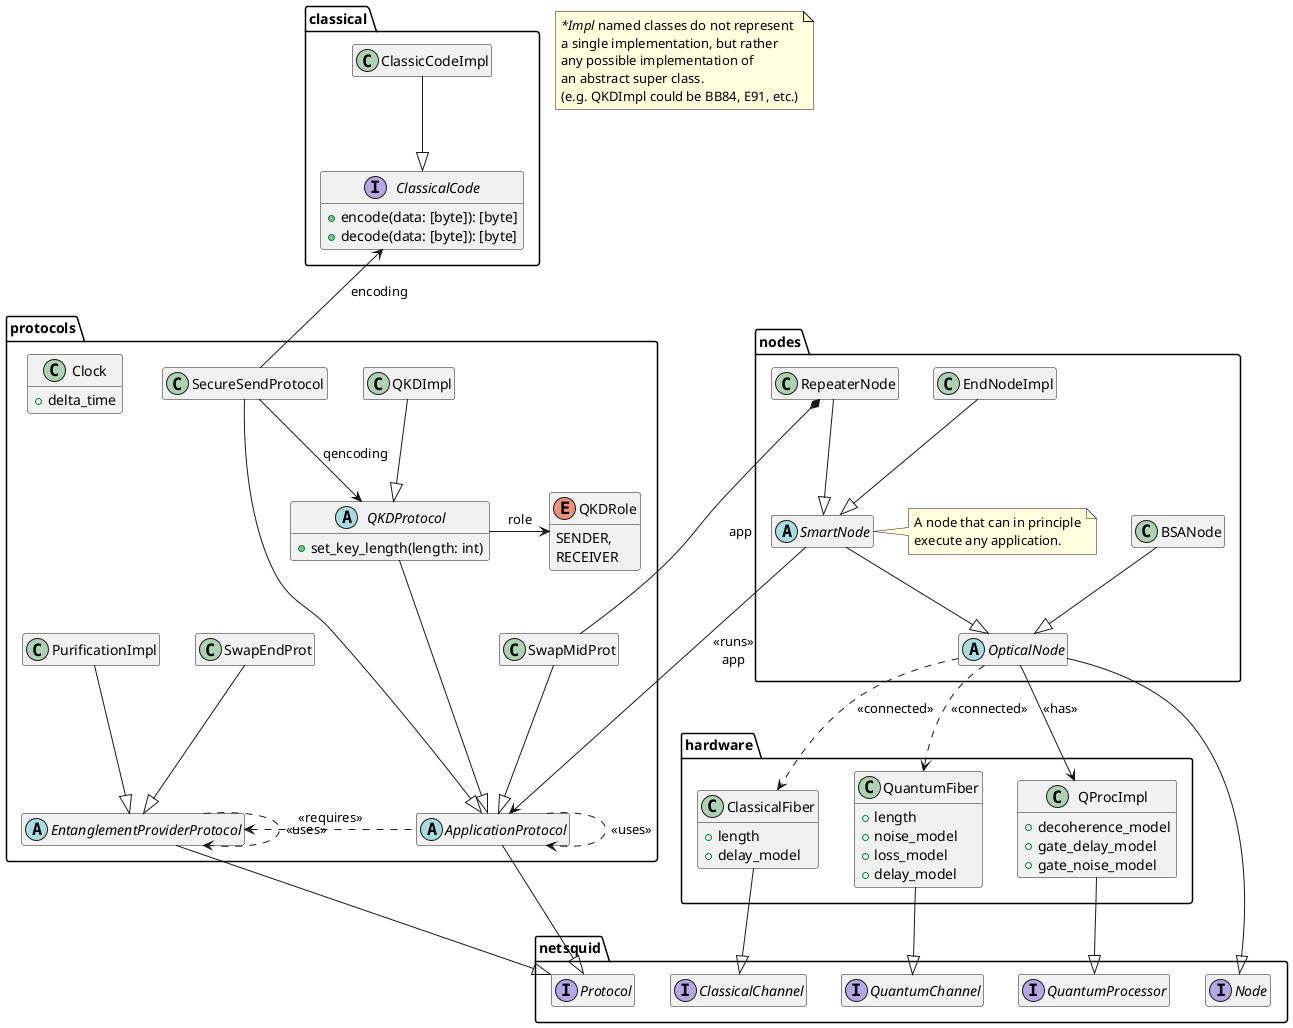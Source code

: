 @startuml sim_architecture

hide empty members
hide empty methods

'---------- NETSQUID ----------'

package "netsquid" {
    interface "QuantumProcessor" as qproc
    'interface "QuantumProgram" as qprog
    interface "Protocol" as qproto
    interface "Node" as _node
    interface "QuantumChannel" as qchan
    interface "ClassicalChannel" as cchan
}

'---------- PROTOCOLS ----------'

package protocols {
    abstract "EntanglementProviderProtocol" as etgmprov
    abstract "ApplicationProtocol" as appproto
    abstract "QKDProtocol" as qkdproto {
        + set_key_length(length: int)
    }

    class "QKDImpl" as qkdimpl
    class "SwapEndProt" as swapend
    class "SwapMidProt" as swapmid
    class "PurificationImpl" as purify
    class "SecureSendProtocol" as secsend

    enum "QKDRole" as qkdrole {
        SENDER,
        RECEIVER
    }

    class "Clock" as clk {
        + delta_time
    }
}

'---------- HARDWARE ----------'

package hardware {
    class "QuantumFiber" as qfibre {
        + length
        + noise_model
        + loss_model
        + delay_model
    }

    class "ClassicalFiber" as cfibre {
        + length
        + delay_model
    }

    class "QProcImpl" as qprocimpl {
        + decoherence_model
        + gate_delay_model
        + gate_noise_model
    }
}

'---------- NODES ----------'

package nodes {
    abstract "OpticalNode" as onode
    abstract "SmartNode" as smartnode

    class "RepeaterNode" as repeater
    class "BSANode" as bsa
    class "EndNodeImpl" as endnode

    note right of smartnode
        A node that can in principle
        execute any application.
    end note
}

'---------- PROCESSORS ----------'

'---------- CLASSICAL ----------'

package classical {
    interface "ClassicalCode" as ccode {
        + encode(data: [byte]): [byte]
        + decode(data: [byte]): [byte]
    }

    class "ClassicCodeImpl" as ccodeimpl
}

'---------- INHERITANCE ----------'

qprocimpl --|> qproc

etgmprov --|> qproto
appproto --|> qproto
qkdproto --|> appproto
qkdimpl --|> qkdproto
swapend --|> etgmprov
swapmid --|> appproto
purify --|> etgmprov
secsend ----|> appproto

qfibre --|> qchan
cfibre --|> cchan

onode --|> _node
smartnode --|> onode
bsa --|> onode
repeater --|> smartnode
endnode --|> smartnode

ccodeimpl --|> ccode

'---------- MEMBERS ----------'

onode --> qprocimpl: <<has>>
smartnode --> appproto: <<runs>>\napp
secsend --> qkdproto: qencoding
qkdproto -> qkdrole: role
ccode <-- secsend: encoding

repeater *-- swapmid: app

'---------- RELATIONS ----------'

etgmprov ..> etgmprov: <<uses>>
appproto ..> appproto: <<uses>>
appproto .l.> etgmprov: <<requires>>
onode ..> qfibre: <<connected>>
onode ..> cfibre: <<connected>>

note as N1
    <i>*Impl</i> named classes do not represent
    a single implementation, but rather
    any possible implementation of
    an abstract super class.
    (e.g. QKDImpl could be BB84, E91, etc.)
end note

appproto -r[hidden]-> cfibre
secsend -r[hidden]-> qkdimpl
ccode -r[hidden]-> qkdproto

@enduml